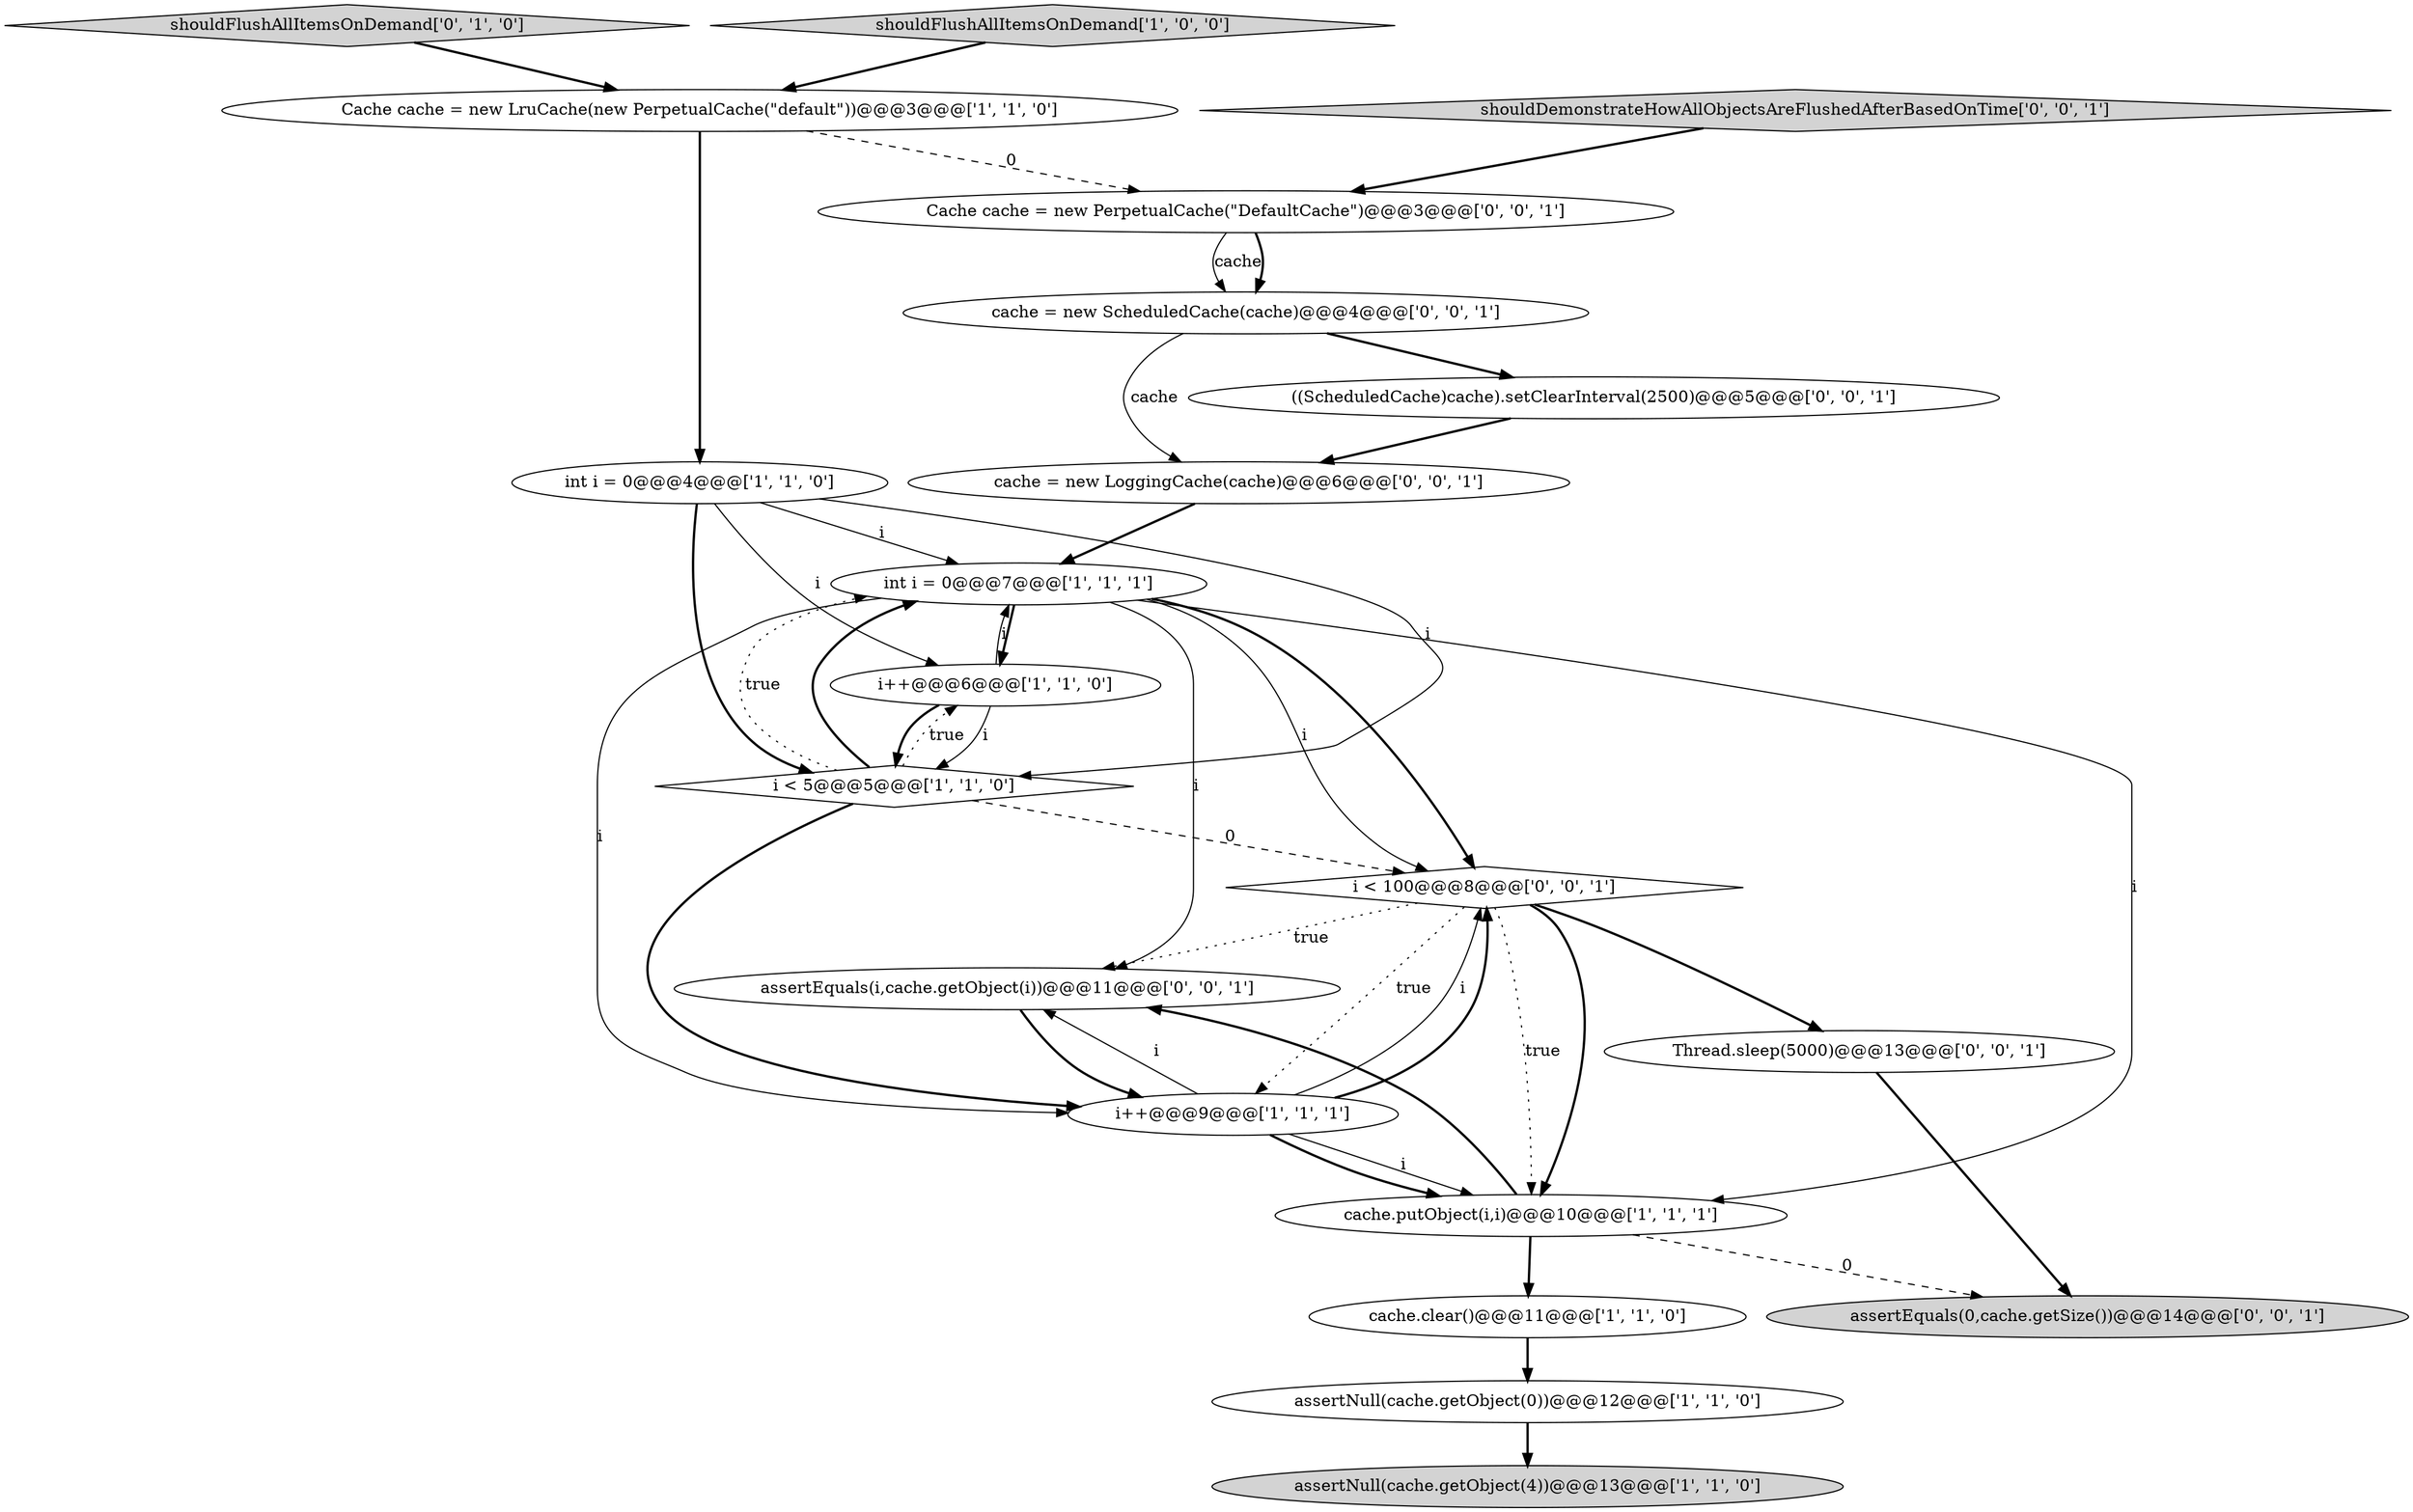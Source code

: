 digraph {
6 [style = filled, label = "int i = 0@@@7@@@['1', '1', '1']", fillcolor = white, shape = ellipse image = "AAA0AAABBB1BBB"];
1 [style = filled, label = "assertNull(cache.getObject(0))@@@12@@@['1', '1', '0']", fillcolor = white, shape = ellipse image = "AAA0AAABBB1BBB"];
2 [style = filled, label = "assertNull(cache.getObject(4))@@@13@@@['1', '1', '0']", fillcolor = lightgray, shape = ellipse image = "AAA0AAABBB1BBB"];
8 [style = filled, label = "Cache cache = new LruCache(new PerpetualCache(\"default\"))@@@3@@@['1', '1', '0']", fillcolor = white, shape = ellipse image = "AAA0AAABBB1BBB"];
18 [style = filled, label = "Cache cache = new PerpetualCache(\"DefaultCache\")@@@3@@@['0', '0', '1']", fillcolor = white, shape = ellipse image = "AAA0AAABBB3BBB"];
15 [style = filled, label = "cache = new LoggingCache(cache)@@@6@@@['0', '0', '1']", fillcolor = white, shape = ellipse image = "AAA0AAABBB3BBB"];
13 [style = filled, label = "((ScheduledCache)cache).setClearInterval(2500)@@@5@@@['0', '0', '1']", fillcolor = white, shape = ellipse image = "AAA0AAABBB3BBB"];
14 [style = filled, label = "Thread.sleep(5000)@@@13@@@['0', '0', '1']", fillcolor = white, shape = ellipse image = "AAA0AAABBB3BBB"];
19 [style = filled, label = "i < 100@@@8@@@['0', '0', '1']", fillcolor = white, shape = diamond image = "AAA0AAABBB3BBB"];
9 [style = filled, label = "i < 5@@@5@@@['1', '1', '0']", fillcolor = white, shape = diamond image = "AAA0AAABBB1BBB"];
20 [style = filled, label = "assertEquals(i,cache.getObject(i))@@@11@@@['0', '0', '1']", fillcolor = white, shape = ellipse image = "AAA0AAABBB3BBB"];
7 [style = filled, label = "i++@@@9@@@['1', '1', '1']", fillcolor = white, shape = ellipse image = "AAA0AAABBB1BBB"];
3 [style = filled, label = "i++@@@6@@@['1', '1', '0']", fillcolor = white, shape = ellipse image = "AAA0AAABBB1BBB"];
17 [style = filled, label = "assertEquals(0,cache.getSize())@@@14@@@['0', '0', '1']", fillcolor = lightgray, shape = ellipse image = "AAA0AAABBB3BBB"];
0 [style = filled, label = "cache.putObject(i,i)@@@10@@@['1', '1', '1']", fillcolor = white, shape = ellipse image = "AAA0AAABBB1BBB"];
11 [style = filled, label = "shouldFlushAllItemsOnDemand['0', '1', '0']", fillcolor = lightgray, shape = diamond image = "AAA0AAABBB2BBB"];
10 [style = filled, label = "shouldFlushAllItemsOnDemand['1', '0', '0']", fillcolor = lightgray, shape = diamond image = "AAA0AAABBB1BBB"];
4 [style = filled, label = "cache.clear()@@@11@@@['1', '1', '0']", fillcolor = white, shape = ellipse image = "AAA0AAABBB1BBB"];
16 [style = filled, label = "cache = new ScheduledCache(cache)@@@4@@@['0', '0', '1']", fillcolor = white, shape = ellipse image = "AAA0AAABBB3BBB"];
5 [style = filled, label = "int i = 0@@@4@@@['1', '1', '0']", fillcolor = white, shape = ellipse image = "AAA0AAABBB1BBB"];
12 [style = filled, label = "shouldDemonstrateHowAllObjectsAreFlushedAfterBasedOnTime['0', '0', '1']", fillcolor = lightgray, shape = diamond image = "AAA0AAABBB3BBB"];
6->3 [style = bold, label=""];
16->13 [style = bold, label=""];
6->20 [style = solid, label="i"];
5->9 [style = bold, label=""];
5->3 [style = solid, label="i"];
7->20 [style = solid, label="i"];
6->19 [style = solid, label="i"];
19->20 [style = dotted, label="true"];
14->17 [style = bold, label=""];
7->0 [style = solid, label="i"];
7->0 [style = bold, label=""];
15->6 [style = bold, label=""];
6->19 [style = bold, label=""];
19->7 [style = dotted, label="true"];
6->7 [style = solid, label="i"];
9->7 [style = bold, label=""];
16->15 [style = solid, label="cache"];
9->6 [style = dotted, label="true"];
0->17 [style = dashed, label="0"];
19->0 [style = bold, label=""];
9->6 [style = bold, label=""];
7->19 [style = solid, label="i"];
6->0 [style = solid, label="i"];
3->6 [style = solid, label="i"];
9->19 [style = dashed, label="0"];
3->9 [style = bold, label=""];
3->9 [style = solid, label="i"];
19->14 [style = bold, label=""];
8->5 [style = bold, label=""];
10->8 [style = bold, label=""];
18->16 [style = solid, label="cache"];
0->4 [style = bold, label=""];
19->0 [style = dotted, label="true"];
12->18 [style = bold, label=""];
11->8 [style = bold, label=""];
8->18 [style = dashed, label="0"];
0->20 [style = bold, label=""];
4->1 [style = bold, label=""];
1->2 [style = bold, label=""];
13->15 [style = bold, label=""];
20->7 [style = bold, label=""];
7->19 [style = bold, label=""];
5->6 [style = solid, label="i"];
9->3 [style = dotted, label="true"];
5->9 [style = solid, label="i"];
18->16 [style = bold, label=""];
}
